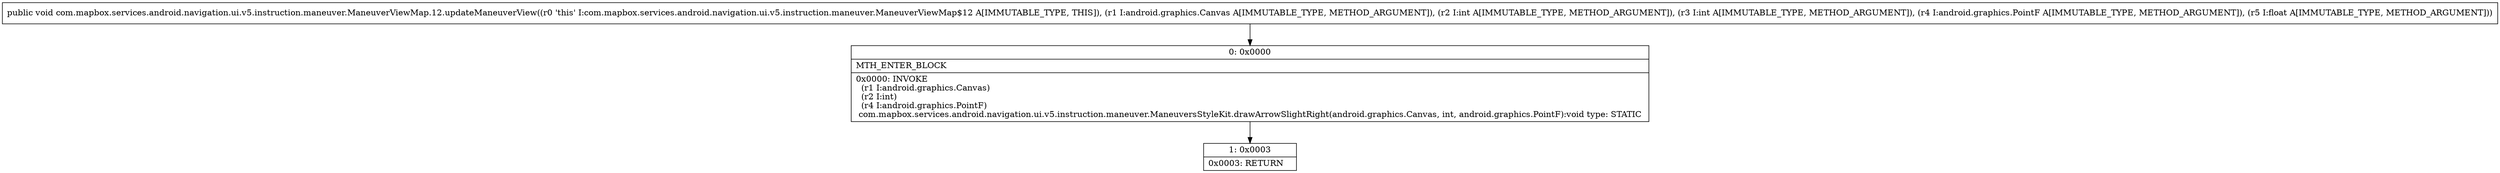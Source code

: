 digraph "CFG forcom.mapbox.services.android.navigation.ui.v5.instruction.maneuver.ManeuverViewMap.12.updateManeuverView(Landroid\/graphics\/Canvas;IILandroid\/graphics\/PointF;F)V" {
Node_0 [shape=record,label="{0\:\ 0x0000|MTH_ENTER_BLOCK\l|0x0000: INVOKE  \l  (r1 I:android.graphics.Canvas)\l  (r2 I:int)\l  (r4 I:android.graphics.PointF)\l com.mapbox.services.android.navigation.ui.v5.instruction.maneuver.ManeuversStyleKit.drawArrowSlightRight(android.graphics.Canvas, int, android.graphics.PointF):void type: STATIC \l}"];
Node_1 [shape=record,label="{1\:\ 0x0003|0x0003: RETURN   \l}"];
MethodNode[shape=record,label="{public void com.mapbox.services.android.navigation.ui.v5.instruction.maneuver.ManeuverViewMap.12.updateManeuverView((r0 'this' I:com.mapbox.services.android.navigation.ui.v5.instruction.maneuver.ManeuverViewMap$12 A[IMMUTABLE_TYPE, THIS]), (r1 I:android.graphics.Canvas A[IMMUTABLE_TYPE, METHOD_ARGUMENT]), (r2 I:int A[IMMUTABLE_TYPE, METHOD_ARGUMENT]), (r3 I:int A[IMMUTABLE_TYPE, METHOD_ARGUMENT]), (r4 I:android.graphics.PointF A[IMMUTABLE_TYPE, METHOD_ARGUMENT]), (r5 I:float A[IMMUTABLE_TYPE, METHOD_ARGUMENT])) }"];
MethodNode -> Node_0;
Node_0 -> Node_1;
}


